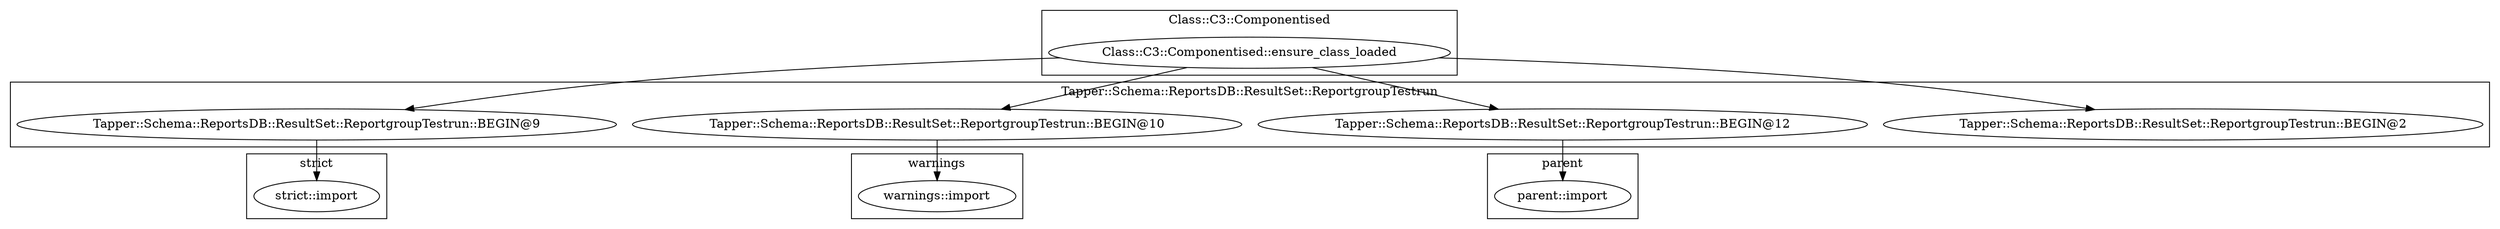 digraph {
graph [overlap=false]
subgraph cluster_parent {
	label="parent";
	"parent::import";
}
subgraph cluster_Class_C3_Componentised {
	label="Class::C3::Componentised";
	"Class::C3::Componentised::ensure_class_loaded";
}
subgraph cluster_warnings {
	label="warnings";
	"warnings::import";
}
subgraph cluster_Tapper_Schema_ReportsDB_ResultSet_ReportgroupTestrun {
	label="Tapper::Schema::ReportsDB::ResultSet::ReportgroupTestrun";
	"Tapper::Schema::ReportsDB::ResultSet::ReportgroupTestrun::BEGIN@2";
	"Tapper::Schema::ReportsDB::ResultSet::ReportgroupTestrun::BEGIN@9";
	"Tapper::Schema::ReportsDB::ResultSet::ReportgroupTestrun::BEGIN@10";
	"Tapper::Schema::ReportsDB::ResultSet::ReportgroupTestrun::BEGIN@12";
}
subgraph cluster_strict {
	label="strict";
	"strict::import";
}
"Tapper::Schema::ReportsDB::ResultSet::ReportgroupTestrun::BEGIN@10" -> "warnings::import";
"Class::C3::Componentised::ensure_class_loaded" -> "Tapper::Schema::ReportsDB::ResultSet::ReportgroupTestrun::BEGIN@2";
"Tapper::Schema::ReportsDB::ResultSet::ReportgroupTestrun::BEGIN@9" -> "strict::import";
"Class::C3::Componentised::ensure_class_loaded" -> "Tapper::Schema::ReportsDB::ResultSet::ReportgroupTestrun::BEGIN@10";
"Tapper::Schema::ReportsDB::ResultSet::ReportgroupTestrun::BEGIN@12" -> "parent::import";
"Class::C3::Componentised::ensure_class_loaded" -> "Tapper::Schema::ReportsDB::ResultSet::ReportgroupTestrun::BEGIN@12";
"Class::C3::Componentised::ensure_class_loaded" -> "Tapper::Schema::ReportsDB::ResultSet::ReportgroupTestrun::BEGIN@9";
}
